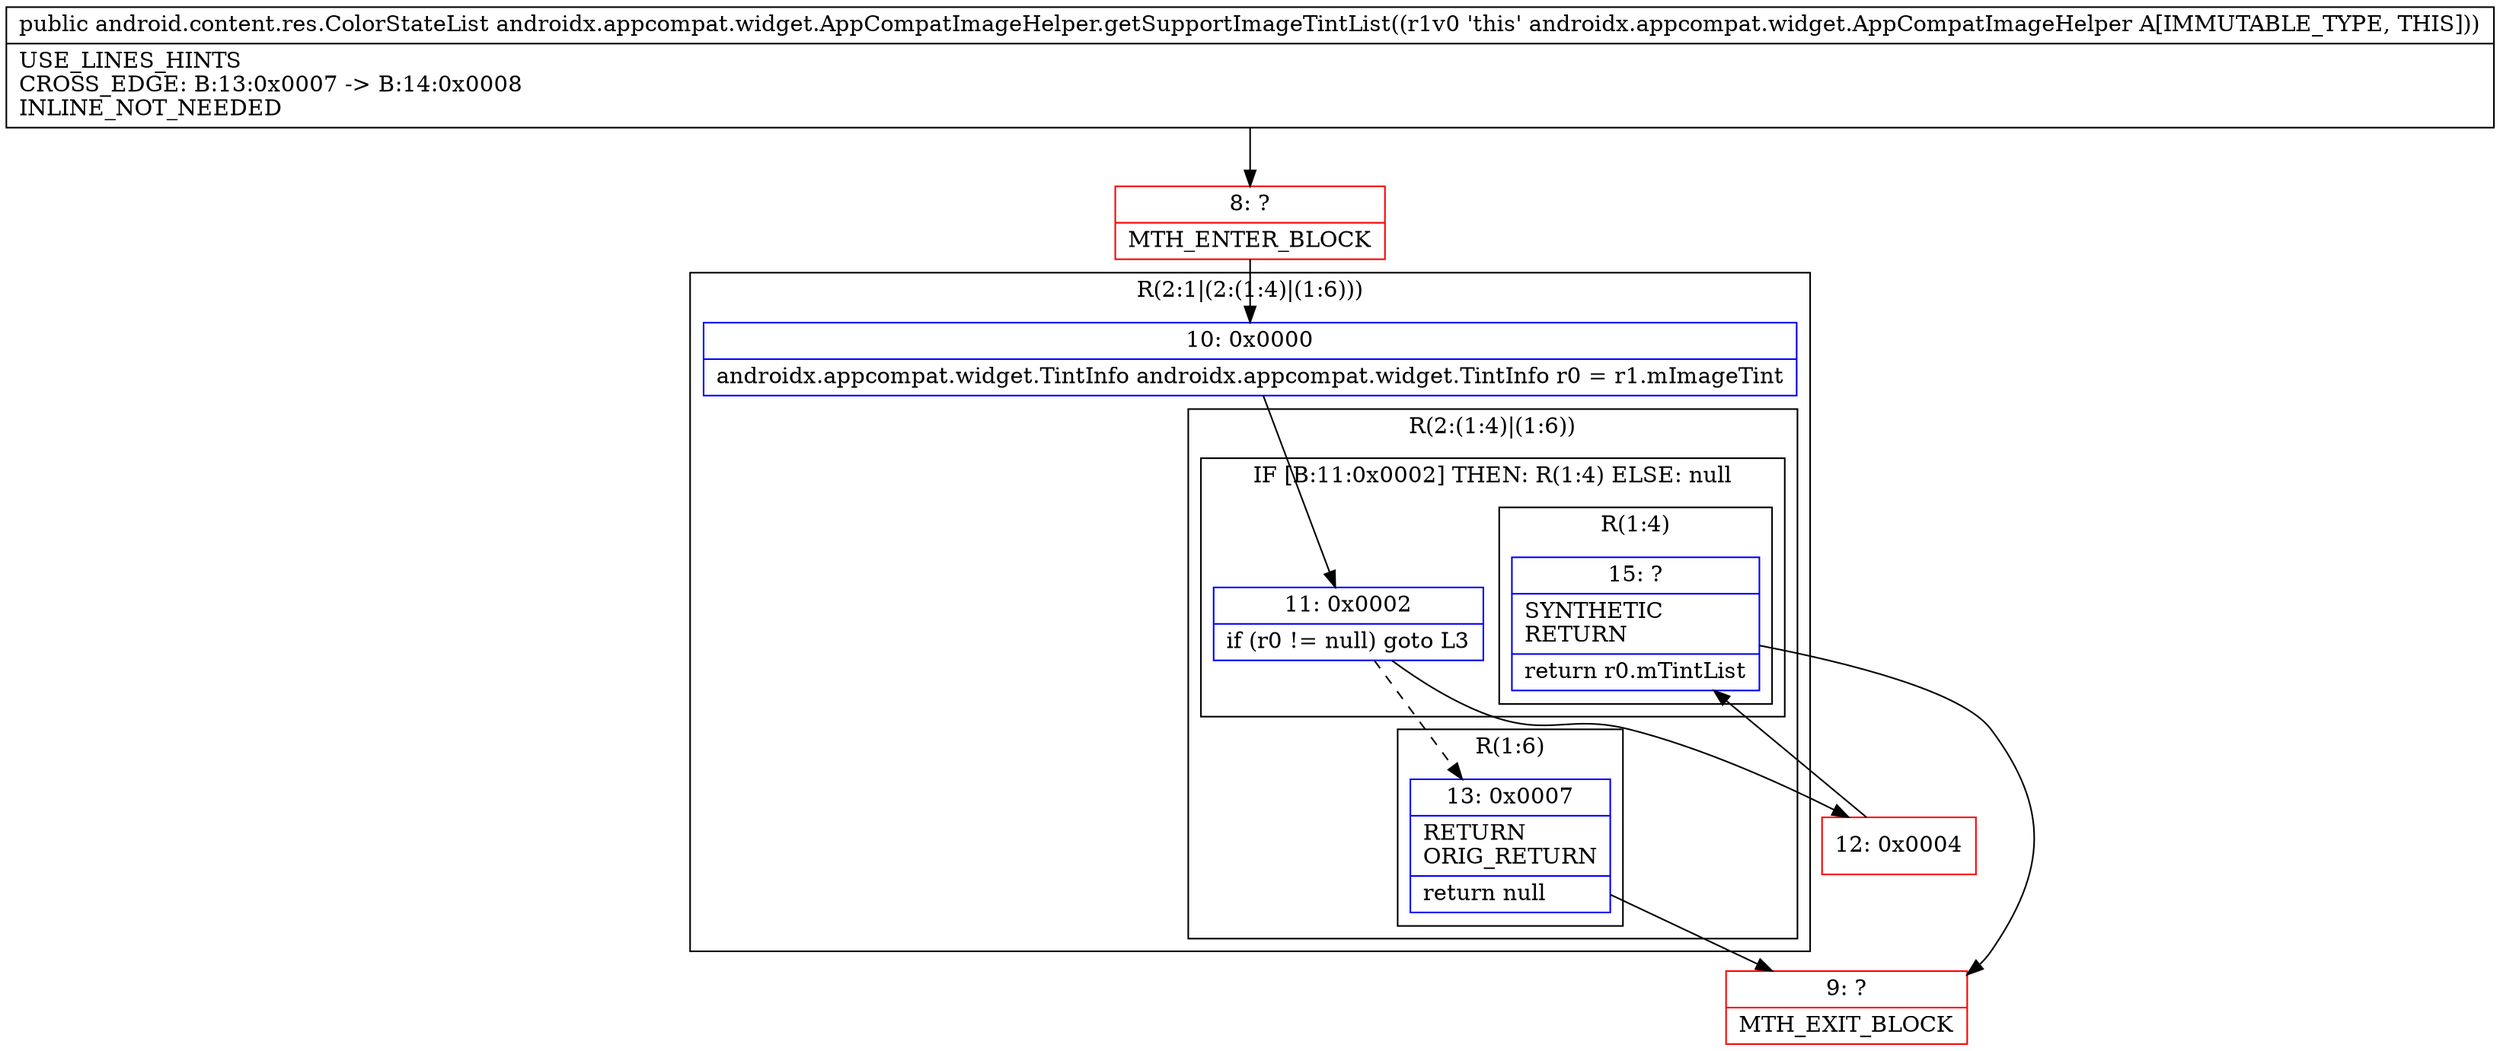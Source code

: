 digraph "CFG forandroidx.appcompat.widget.AppCompatImageHelper.getSupportImageTintList()Landroid\/content\/res\/ColorStateList;" {
subgraph cluster_Region_1285716496 {
label = "R(2:1|(2:(1:4)|(1:6)))";
node [shape=record,color=blue];
Node_10 [shape=record,label="{10\:\ 0x0000|androidx.appcompat.widget.TintInfo androidx.appcompat.widget.TintInfo r0 = r1.mImageTint\l}"];
subgraph cluster_Region_102825709 {
label = "R(2:(1:4)|(1:6))";
node [shape=record,color=blue];
subgraph cluster_IfRegion_863611000 {
label = "IF [B:11:0x0002] THEN: R(1:4) ELSE: null";
node [shape=record,color=blue];
Node_11 [shape=record,label="{11\:\ 0x0002|if (r0 != null) goto L3\l}"];
subgraph cluster_Region_431815086 {
label = "R(1:4)";
node [shape=record,color=blue];
Node_15 [shape=record,label="{15\:\ ?|SYNTHETIC\lRETURN\l|return r0.mTintList\l}"];
}
}
subgraph cluster_Region_952655203 {
label = "R(1:6)";
node [shape=record,color=blue];
Node_13 [shape=record,label="{13\:\ 0x0007|RETURN\lORIG_RETURN\l|return null\l}"];
}
}
}
Node_8 [shape=record,color=red,label="{8\:\ ?|MTH_ENTER_BLOCK\l}"];
Node_12 [shape=record,color=red,label="{12\:\ 0x0004}"];
Node_9 [shape=record,color=red,label="{9\:\ ?|MTH_EXIT_BLOCK\l}"];
MethodNode[shape=record,label="{public android.content.res.ColorStateList androidx.appcompat.widget.AppCompatImageHelper.getSupportImageTintList((r1v0 'this' androidx.appcompat.widget.AppCompatImageHelper A[IMMUTABLE_TYPE, THIS]))  | USE_LINES_HINTS\lCROSS_EDGE: B:13:0x0007 \-\> B:14:0x0008\lINLINE_NOT_NEEDED\l}"];
MethodNode -> Node_8;Node_10 -> Node_11;
Node_11 -> Node_12;
Node_11 -> Node_13[style=dashed];
Node_15 -> Node_9;
Node_13 -> Node_9;
Node_8 -> Node_10;
Node_12 -> Node_15;
}


